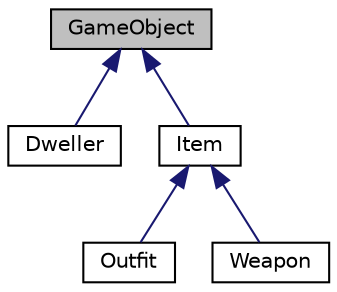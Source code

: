 digraph "GameObject"
{
  bgcolor="transparent";
  edge [fontname="Helvetica",fontsize="10",labelfontname="Helvetica",labelfontsize="10"];
  node [fontname="Helvetica",fontsize="10",shape=record];
  Node1 [label="GameObject",height=0.2,width=0.4,color="black", fillcolor="grey75", style="filled", fontcolor="black"];
  Node1 -> Node2 [dir="back",color="midnightblue",fontsize="10",style="solid",fontname="Helvetica"];
  Node2 [label="Dweller",height=0.2,width=0.4,color="black",URL="$classDweller.html",tooltip="Defines Dweller stats such as SPECIAL stats, health, radiation damage, the number of stimpaks and rad..."];
  Node1 -> Node3 [dir="back",color="midnightblue",fontsize="10",style="solid",fontname="Helvetica"];
  Node3 [label="Item",height=0.2,width=0.4,color="black",URL="$classItem.html",tooltip="Defines the common stats in any item in the game, and the durability stat. Inherits the string to add..."];
  Node3 -> Node4 [dir="back",color="midnightblue",fontsize="10",style="solid",fontname="Helvetica"];
  Node4 [label="Outfit",height=0.2,width=0.4,color="black",URL="$classOutfit.html",tooltip="Defines a Outfit item, along with the SPECIAL stats it adds to the player, which inherits the durabil..."];
  Node3 -> Node5 [dir="back",color="midnightblue",fontsize="10",style="solid",fontname="Helvetica"];
  Node5 [label="Weapon",height=0.2,width=0.4,color="black",URL="$classWeapon.html",tooltip="Defines a weapon item, along with the damage it would deal. "];
}
